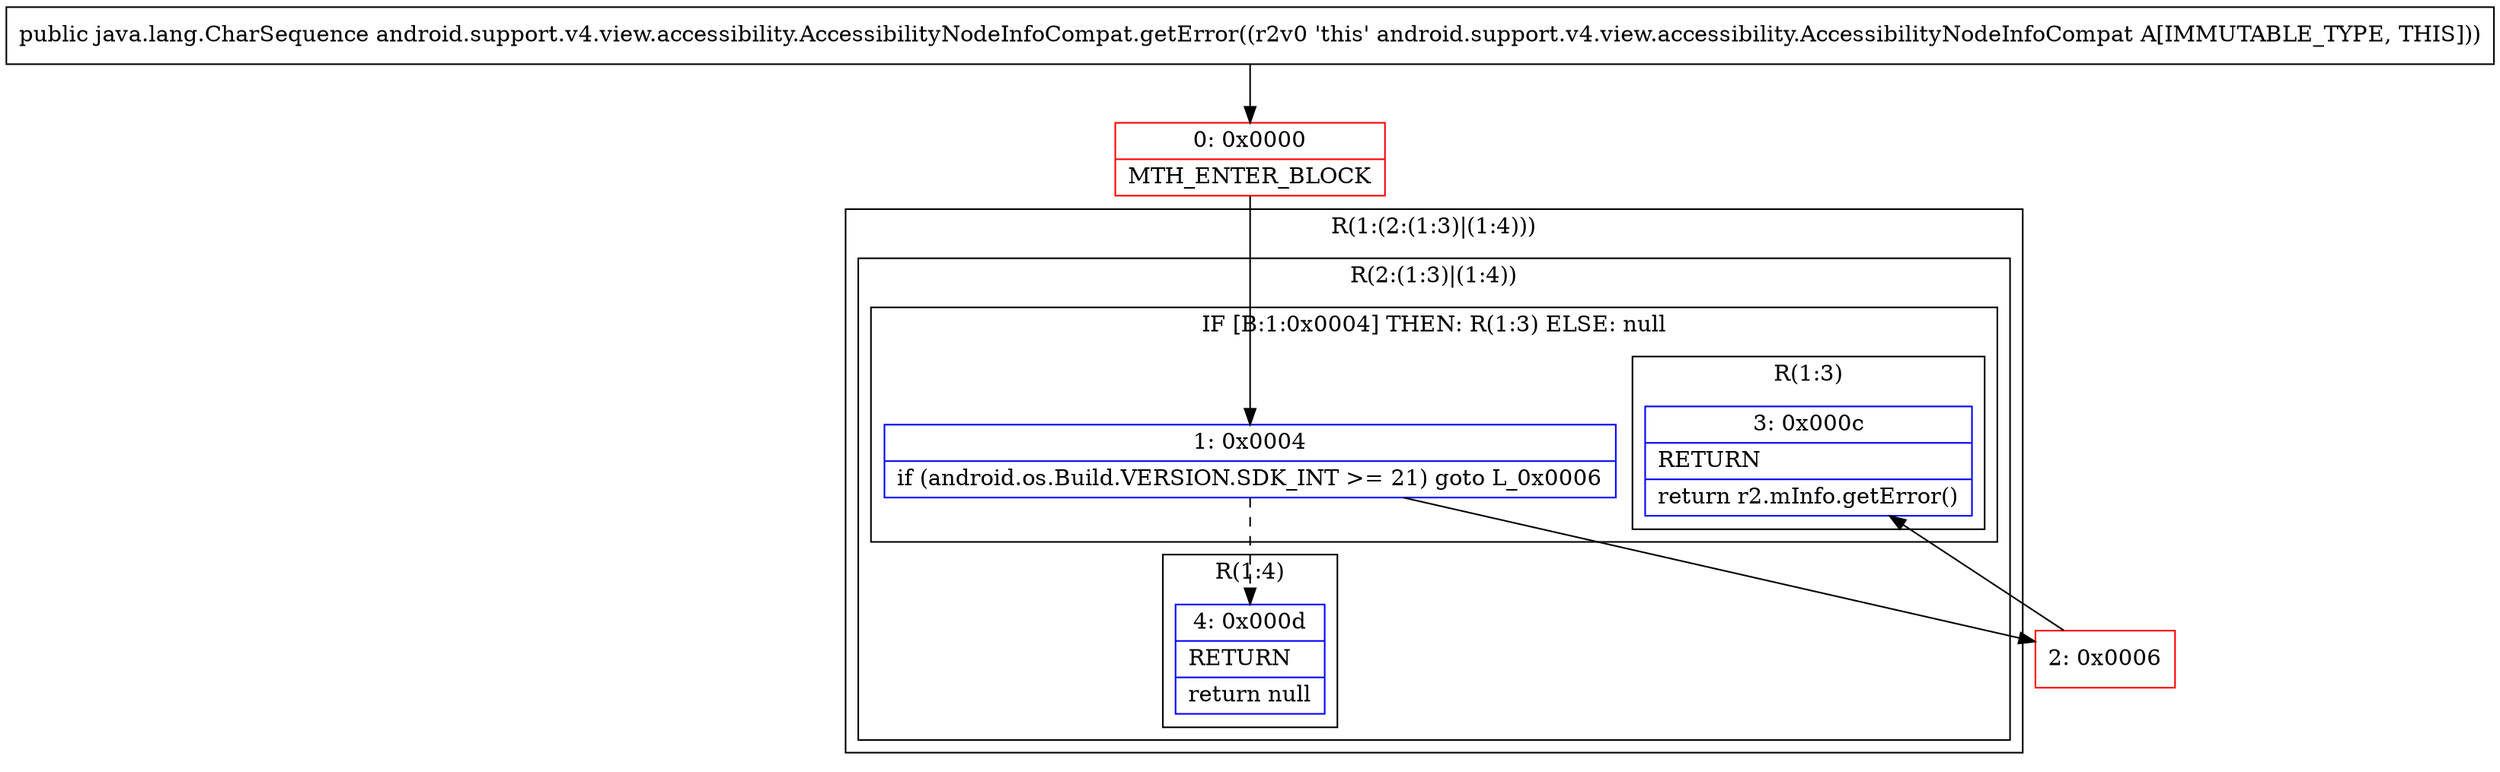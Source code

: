 digraph "CFG forandroid.support.v4.view.accessibility.AccessibilityNodeInfoCompat.getError()Ljava\/lang\/CharSequence;" {
subgraph cluster_Region_120350295 {
label = "R(1:(2:(1:3)|(1:4)))";
node [shape=record,color=blue];
subgraph cluster_Region_1560617537 {
label = "R(2:(1:3)|(1:4))";
node [shape=record,color=blue];
subgraph cluster_IfRegion_282629512 {
label = "IF [B:1:0x0004] THEN: R(1:3) ELSE: null";
node [shape=record,color=blue];
Node_1 [shape=record,label="{1\:\ 0x0004|if (android.os.Build.VERSION.SDK_INT \>= 21) goto L_0x0006\l}"];
subgraph cluster_Region_1945379167 {
label = "R(1:3)";
node [shape=record,color=blue];
Node_3 [shape=record,label="{3\:\ 0x000c|RETURN\l|return r2.mInfo.getError()\l}"];
}
}
subgraph cluster_Region_395243432 {
label = "R(1:4)";
node [shape=record,color=blue];
Node_4 [shape=record,label="{4\:\ 0x000d|RETURN\l|return null\l}"];
}
}
}
Node_0 [shape=record,color=red,label="{0\:\ 0x0000|MTH_ENTER_BLOCK\l}"];
Node_2 [shape=record,color=red,label="{2\:\ 0x0006}"];
MethodNode[shape=record,label="{public java.lang.CharSequence android.support.v4.view.accessibility.AccessibilityNodeInfoCompat.getError((r2v0 'this' android.support.v4.view.accessibility.AccessibilityNodeInfoCompat A[IMMUTABLE_TYPE, THIS])) }"];
MethodNode -> Node_0;
Node_1 -> Node_2;
Node_1 -> Node_4[style=dashed];
Node_0 -> Node_1;
Node_2 -> Node_3;
}

